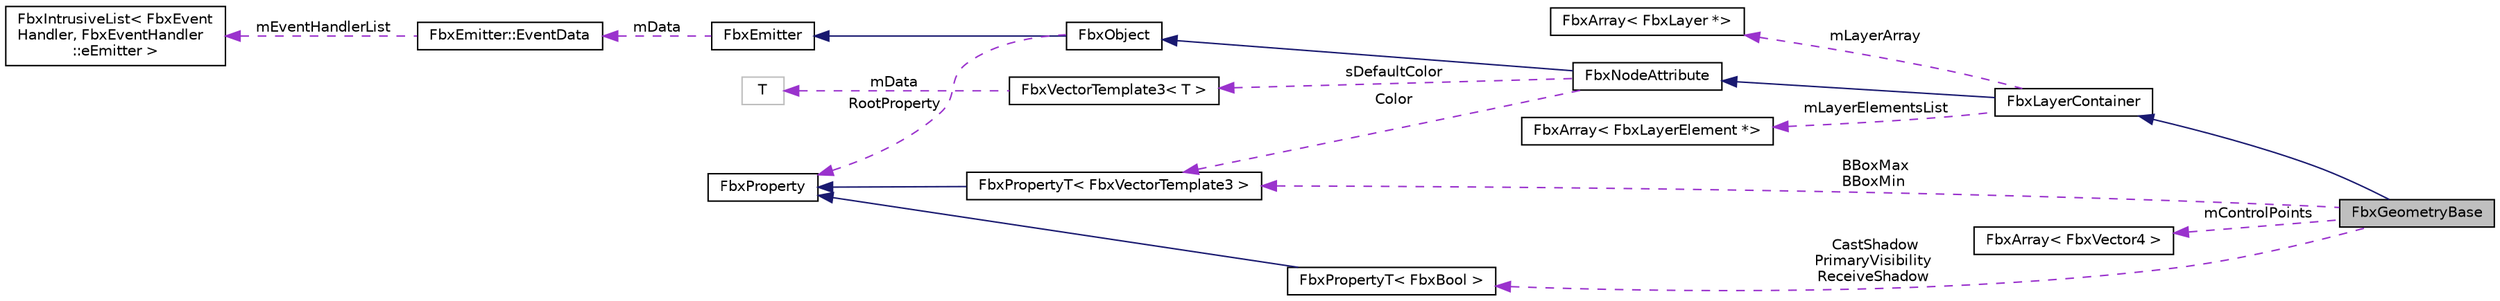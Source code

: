 digraph "FbxGeometryBase"
{
  edge [fontname="Helvetica",fontsize="10",labelfontname="Helvetica",labelfontsize="10"];
  node [fontname="Helvetica",fontsize="10",shape=record];
  rankdir="LR";
  Node17 [label="FbxGeometryBase",height=0.2,width=0.4,color="black", fillcolor="grey75", style="filled", fontcolor="black"];
  Node18 -> Node17 [dir="back",color="midnightblue",fontsize="10",style="solid",fontname="Helvetica"];
  Node18 [label="FbxLayerContainer",height=0.2,width=0.4,color="black", fillcolor="white", style="filled",URL="$class_fbx_layer_container.html",tooltip="Contains a collection of FbxLayer objects. This class is used for managing layers construction..."];
  Node19 -> Node18 [dir="back",color="midnightblue",fontsize="10",style="solid",fontname="Helvetica"];
  Node19 [label="FbxNodeAttribute",height=0.2,width=0.4,color="black", fillcolor="white", style="filled",URL="$class_fbx_node_attribute.html",tooltip="This class is the base class to all types of node attributes.A node attribute is the content of a nod..."];
  Node20 -> Node19 [dir="back",color="midnightblue",fontsize="10",style="solid",fontname="Helvetica"];
  Node20 [label="FbxObject",height=0.2,width=0.4,color="black", fillcolor="white", style="filled",URL="$class_fbx_object.html"];
  Node21 -> Node20 [dir="back",color="midnightblue",fontsize="10",style="solid",fontname="Helvetica"];
  Node21 [label="FbxEmitter",height=0.2,width=0.4,color="black", fillcolor="white", style="filled",URL="$class_fbx_emitter.html"];
  Node22 -> Node21 [dir="back",color="darkorchid3",fontsize="10",style="dashed",label=" mData" ,fontname="Helvetica"];
  Node22 [label="FbxEmitter::EventData",height=0.2,width=0.4,color="black", fillcolor="white", style="filled",URL="$struct_fbx_emitter_1_1_event_data.html"];
  Node23 -> Node22 [dir="back",color="darkorchid3",fontsize="10",style="dashed",label=" mEventHandlerList" ,fontname="Helvetica"];
  Node23 [label="FbxIntrusiveList\< FbxEvent\lHandler, FbxEventHandler\l::eEmitter \>",height=0.2,width=0.4,color="black", fillcolor="white", style="filled",URL="$class_fbx_intrusive_list.html"];
  Node24 -> Node20 [dir="back",color="darkorchid3",fontsize="10",style="dashed",label=" RootProperty" ,fontname="Helvetica"];
  Node24 [label="FbxProperty",height=0.2,width=0.4,color="black", fillcolor="white", style="filled",URL="$class_fbx_property.html",tooltip="Class to hold user properties. "];
  Node25 -> Node19 [dir="back",color="darkorchid3",fontsize="10",style="dashed",label=" sDefaultColor" ,fontname="Helvetica"];
  Node25 [label="FbxVectorTemplate3\< T \>",height=0.2,width=0.4,color="black", fillcolor="white", style="filled",URL="$class_fbx_vector_template3.html"];
  Node26 -> Node25 [dir="back",color="darkorchid3",fontsize="10",style="dashed",label=" mData" ,fontname="Helvetica"];
  Node26 [label="T",height=0.2,width=0.4,color="grey75", fillcolor="white", style="filled"];
  Node27 -> Node19 [dir="back",color="darkorchid3",fontsize="10",style="dashed",label=" Color" ,fontname="Helvetica"];
  Node27 [label="FbxPropertyT\< FbxVectorTemplate3 \>",height=0.2,width=0.4,color="black", fillcolor="white", style="filled",URL="$class_fbx_property_t.html"];
  Node24 -> Node27 [dir="back",color="midnightblue",fontsize="10",style="solid",fontname="Helvetica"];
  Node28 -> Node18 [dir="back",color="darkorchid3",fontsize="10",style="dashed",label=" mLayerElementsList" ,fontname="Helvetica"];
  Node28 [label="FbxArray\< FbxLayerElement *\>",height=0.2,width=0.4,color="black", fillcolor="white", style="filled",URL="$class_fbx_array.html"];
  Node29 -> Node18 [dir="back",color="darkorchid3",fontsize="10",style="dashed",label=" mLayerArray" ,fontname="Helvetica"];
  Node29 [label="FbxArray\< FbxLayer *\>",height=0.2,width=0.4,color="black", fillcolor="white", style="filled",URL="$class_fbx_array.html"];
  Node30 -> Node17 [dir="back",color="darkorchid3",fontsize="10",style="dashed",label=" mControlPoints" ,fontname="Helvetica"];
  Node30 [label="FbxArray\< FbxVector4 \>",height=0.2,width=0.4,color="black", fillcolor="white", style="filled",URL="$class_fbx_array.html"];
  Node31 -> Node17 [dir="back",color="darkorchid3",fontsize="10",style="dashed",label=" CastShadow\nPrimaryVisibility\nReceiveShadow" ,fontname="Helvetica"];
  Node31 [label="FbxPropertyT\< FbxBool \>",height=0.2,width=0.4,color="black", fillcolor="white", style="filled",URL="$class_fbx_property_t.html"];
  Node24 -> Node31 [dir="back",color="midnightblue",fontsize="10",style="solid",fontname="Helvetica"];
  Node27 -> Node17 [dir="back",color="darkorchid3",fontsize="10",style="dashed",label=" BBoxMax\nBBoxMin" ,fontname="Helvetica"];
}
